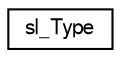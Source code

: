 digraph G
{
  edge [fontname="FreeSans",fontsize="10",labelfontname="FreeSans",labelfontsize="10"];
  node [fontname="FreeSans",fontsize="10",shape=record];
  rankdir="LR";
  Node1 [label="sl_Type",height=0.2,width=0.4,color="black", fillcolor="white", style="filled",URL="$classsl___type.html",tooltip="ToDo Summary of this class."];
}
